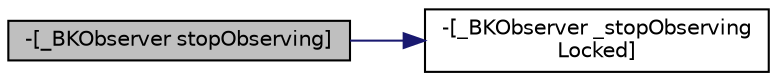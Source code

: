 digraph "-[_BKObserver stopObserving]"
{
  edge [fontname="Helvetica",fontsize="10",labelfontname="Helvetica",labelfontsize="10"];
  node [fontname="Helvetica",fontsize="10",shape=record];
  rankdir="LR";
  Node15 [label="-[_BKObserver stopObserving]",height=0.2,width=0.4,color="black", fillcolor="grey75", style="filled", fontcolor="black"];
  Node15 -> Node16 [color="midnightblue",fontsize="10",style="solid",fontname="Helvetica"];
  Node16 [label="-[_BKObserver _stopObserving\lLocked]",height=0.2,width=0.4,color="black", fillcolor="white", style="filled",URL="$interface___b_k_observer.html#a549c8dec9fe77025cfef4201437f1e7c"];
}
